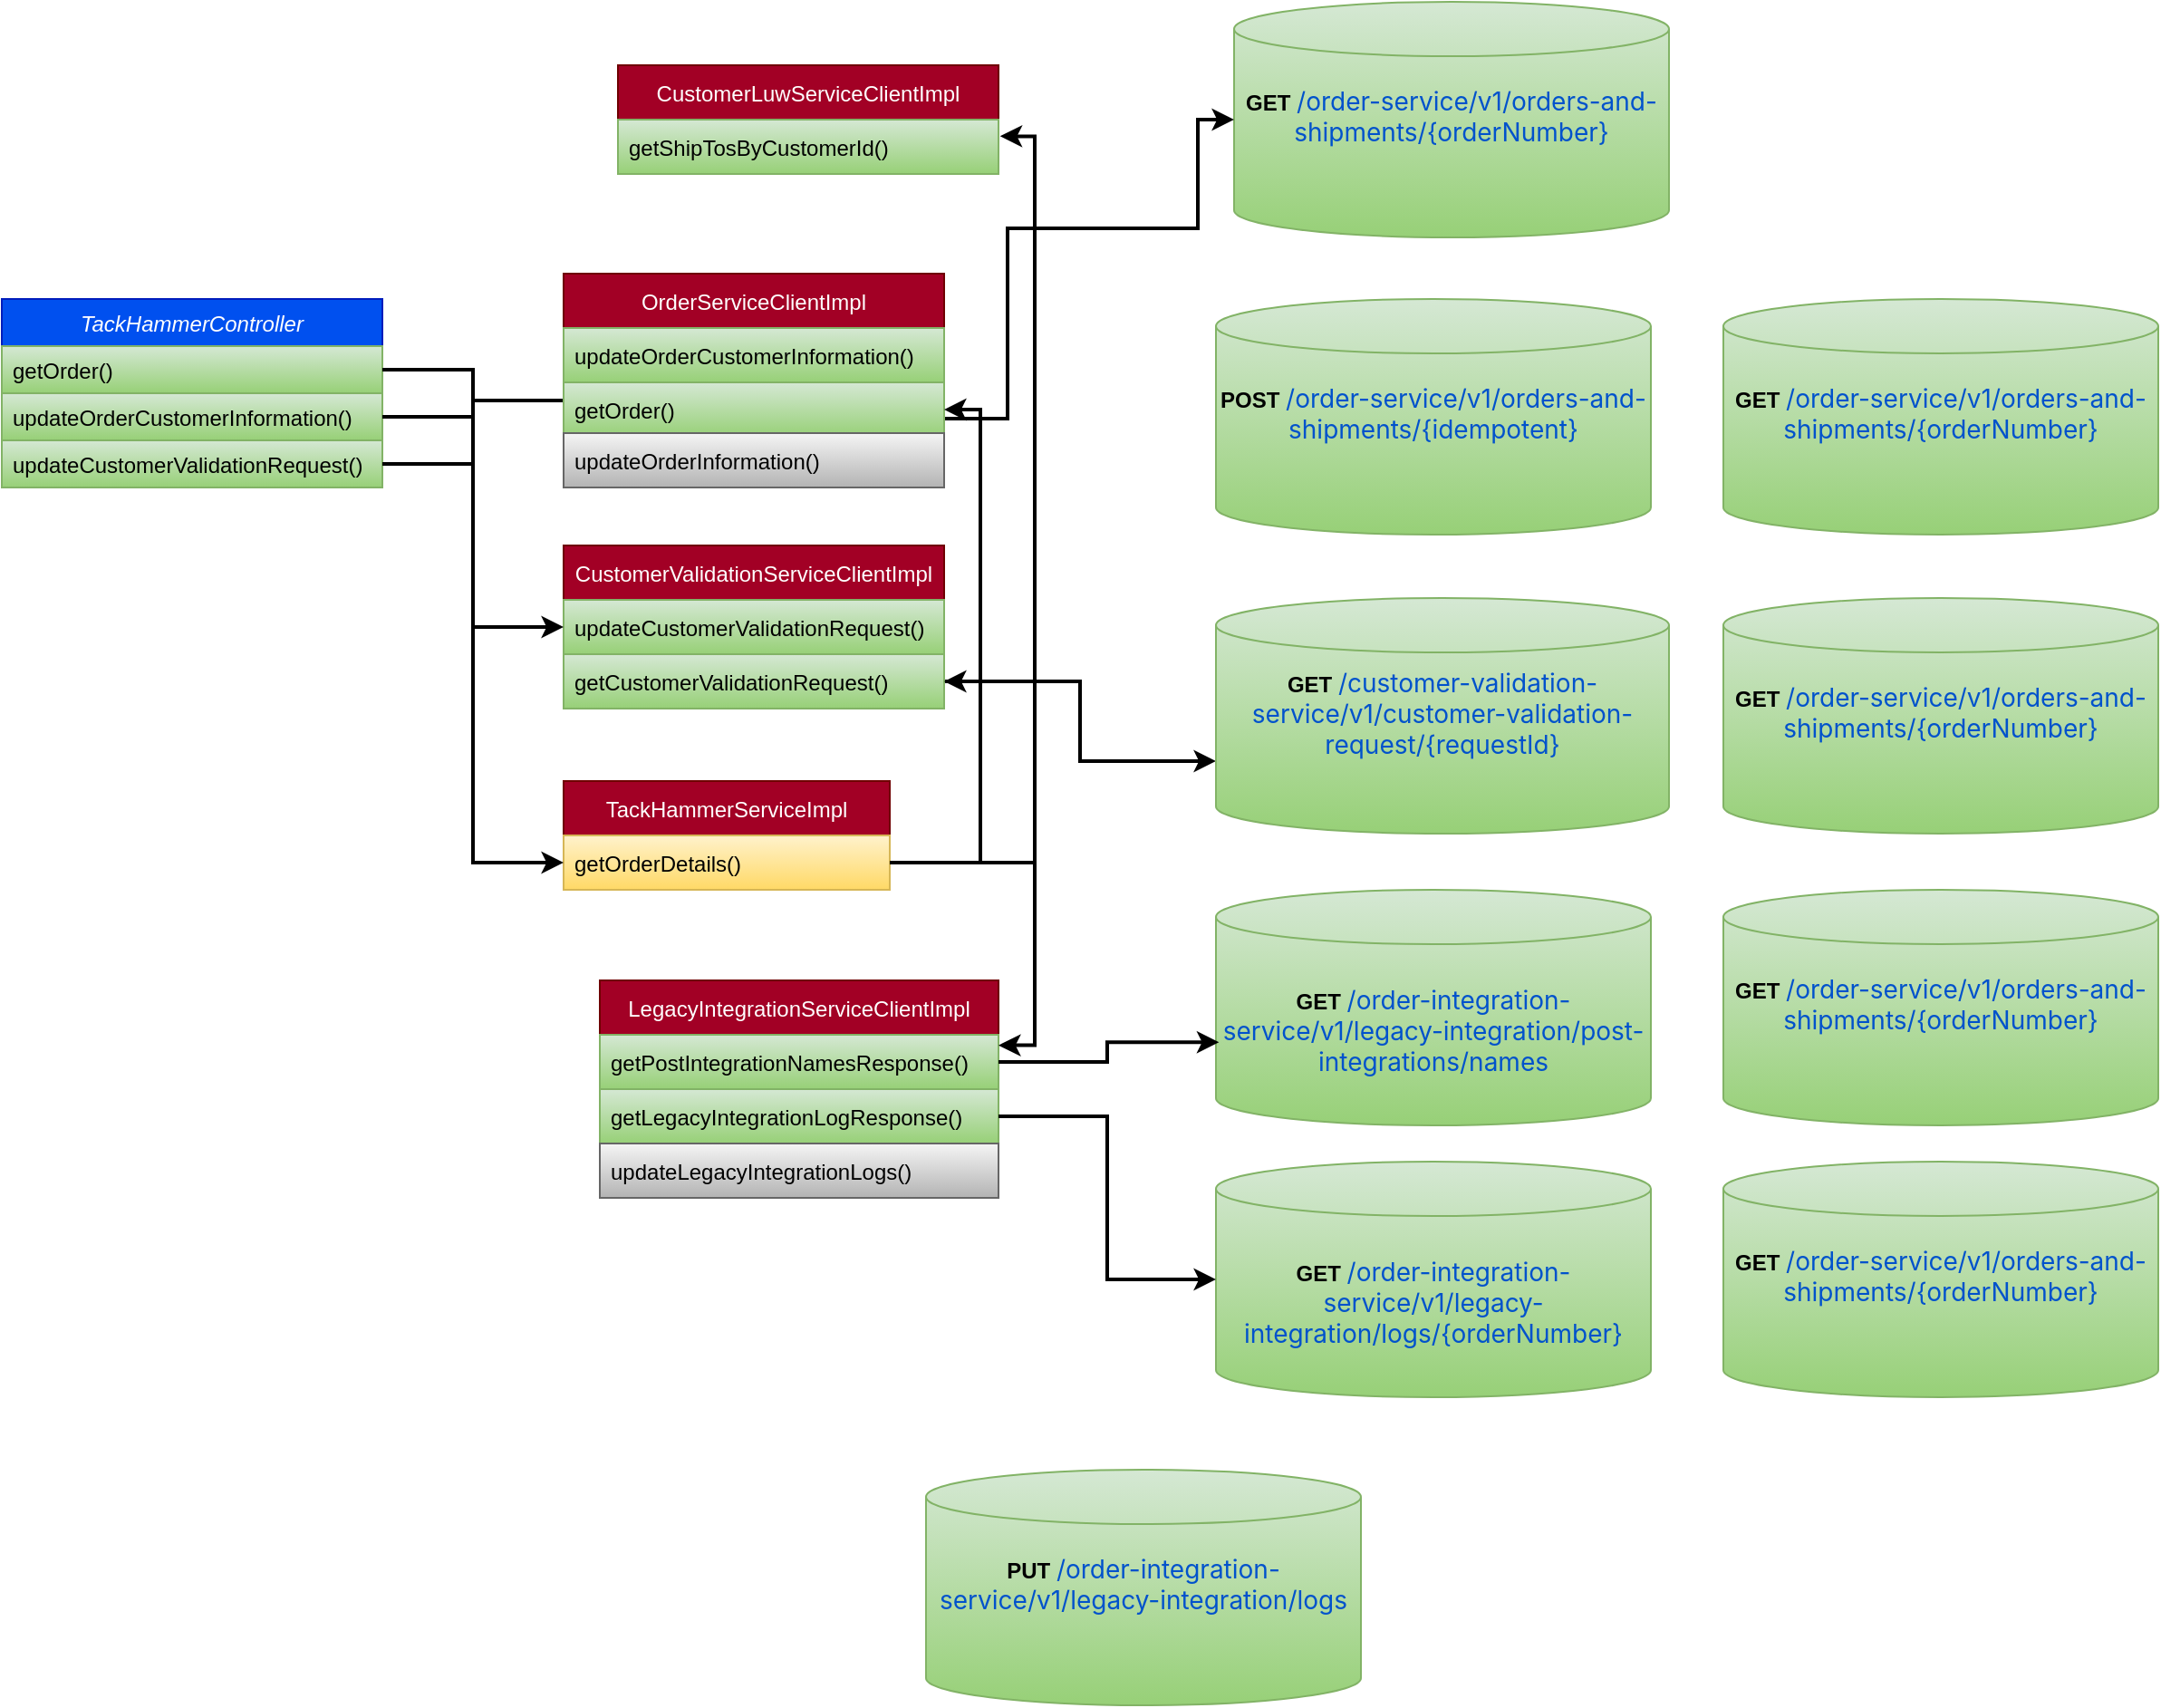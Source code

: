 <mxfile version="19.0.2" type="github">
  <diagram id="C5RBs43oDa-KdzZeNtuy" name="Page-1">
    <mxGraphModel dx="1185" dy="635" grid="1" gridSize="10" guides="1" tooltips="1" connect="1" arrows="1" fold="1" page="1" pageScale="1" pageWidth="1654" pageHeight="1169" math="0" shadow="0">
      <root>
        <mxCell id="WIyWlLk6GJQsqaUBKTNV-0" />
        <mxCell id="WIyWlLk6GJQsqaUBKTNV-1" parent="WIyWlLk6GJQsqaUBKTNV-0" />
        <mxCell id="zkfFHV4jXpPFQw0GAbJ--0" value="TackHammerController" style="swimlane;fontStyle=2;align=center;verticalAlign=top;childLayout=stackLayout;horizontal=1;startSize=26;horizontalStack=0;resizeParent=1;resizeLast=0;collapsible=1;marginBottom=0;rounded=0;shadow=0;strokeWidth=1;fillColor=#0050ef;strokeColor=#001DBC;fontColor=#ffffff;" parent="WIyWlLk6GJQsqaUBKTNV-1" vertex="1">
          <mxGeometry x="40" y="184" width="210" height="104" as="geometry">
            <mxRectangle x="230" y="140" width="160" height="26" as="alternateBounds" />
          </mxGeometry>
        </mxCell>
        <mxCell id="zkfFHV4jXpPFQw0GAbJ--1" value="getOrder()" style="text;align=left;verticalAlign=top;spacingLeft=4;spacingRight=4;overflow=hidden;rotatable=0;points=[[0,0.5],[1,0.5]];portConstraint=eastwest;fillColor=#d5e8d4;strokeColor=#82b366;gradientColor=#97d077;" parent="zkfFHV4jXpPFQw0GAbJ--0" vertex="1">
          <mxGeometry y="26" width="210" height="26" as="geometry" />
        </mxCell>
        <mxCell id="zkfFHV4jXpPFQw0GAbJ--2" value="updateOrderCustomerInformation()" style="text;align=left;verticalAlign=top;spacingLeft=4;spacingRight=4;overflow=hidden;rotatable=0;points=[[0,0.5],[1,0.5]];portConstraint=eastwest;rounded=0;shadow=0;html=0;fillColor=#d5e8d4;strokeColor=#82b366;gradientColor=#97d077;" parent="zkfFHV4jXpPFQw0GAbJ--0" vertex="1">
          <mxGeometry y="52" width="210" height="26" as="geometry" />
        </mxCell>
        <mxCell id="zkfFHV4jXpPFQw0GAbJ--3" value="updateCustomerValidationRequest()" style="text;align=left;verticalAlign=top;spacingLeft=4;spacingRight=4;overflow=hidden;rotatable=0;points=[[0,0.5],[1,0.5]];portConstraint=eastwest;rounded=0;shadow=0;html=0;fillColor=#d5e8d4;strokeColor=#82b366;gradientColor=#97d077;" parent="zkfFHV4jXpPFQw0GAbJ--0" vertex="1">
          <mxGeometry y="78" width="210" height="26" as="geometry" />
        </mxCell>
        <mxCell id="Pmj5LaugIKf1HsN2zF1F-2" value="TackHammerServiceImpl" style="swimlane;fontStyle=0;childLayout=stackLayout;horizontal=1;startSize=30;horizontalStack=0;resizeParent=1;resizeParentMax=0;resizeLast=0;collapsible=1;marginBottom=0;rounded=0;shadow=0;fontFamily=Helvetica;fontSize=12;fillColor=#a20025;html=0;strokeColor=#6F0000;fontColor=#ffffff;" vertex="1" parent="WIyWlLk6GJQsqaUBKTNV-1">
          <mxGeometry x="350" y="450" width="180" height="60" as="geometry">
            <mxRectangle x="350" y="80" width="140" height="30" as="alternateBounds" />
          </mxGeometry>
        </mxCell>
        <mxCell id="Pmj5LaugIKf1HsN2zF1F-3" value="getOrderDetails()" style="text;strokeColor=#d6b656;fillColor=#fff2cc;align=left;verticalAlign=middle;spacingLeft=4;spacingRight=4;overflow=hidden;points=[[0,0.5],[1,0.5]];portConstraint=eastwest;rotatable=0;rounded=0;shadow=0;fontFamily=Helvetica;fontSize=12;html=0;gradientColor=#ffd966;" vertex="1" parent="Pmj5LaugIKf1HsN2zF1F-2">
          <mxGeometry y="30" width="180" height="30" as="geometry" />
        </mxCell>
        <mxCell id="Pmj5LaugIKf1HsN2zF1F-13" value="OrderServiceClientImpl" style="swimlane;fontStyle=0;childLayout=stackLayout;horizontal=1;startSize=30;horizontalStack=0;resizeParent=1;resizeParentMax=0;resizeLast=0;collapsible=1;marginBottom=0;rounded=0;shadow=0;fontFamily=Helvetica;fontSize=12;fillColor=#a20025;html=0;strokeColor=#6F0000;fontColor=#ffffff;" vertex="1" parent="WIyWlLk6GJQsqaUBKTNV-1">
          <mxGeometry x="350" y="170" width="210" height="60" as="geometry" />
        </mxCell>
        <mxCell id="Pmj5LaugIKf1HsN2zF1F-14" value="updateOrderCustomerInformation()" style="text;strokeColor=#82b366;fillColor=#d5e8d4;align=left;verticalAlign=middle;spacingLeft=4;spacingRight=4;overflow=hidden;points=[[0,0.5],[1,0.5]];portConstraint=eastwest;rotatable=0;rounded=0;shadow=0;fontFamily=Helvetica;fontSize=12;html=0;gradientColor=#97d077;" vertex="1" parent="Pmj5LaugIKf1HsN2zF1F-13">
          <mxGeometry y="30" width="210" height="30" as="geometry" />
        </mxCell>
        <mxCell id="Pmj5LaugIKf1HsN2zF1F-21" value="CustomerValidationServiceClientImpl" style="swimlane;fontStyle=0;childLayout=stackLayout;horizontal=1;startSize=30;horizontalStack=0;resizeParent=1;resizeParentMax=0;resizeLast=0;collapsible=1;marginBottom=0;rounded=0;shadow=0;fontFamily=Helvetica;fontSize=12;fillColor=#a20025;html=0;strokeColor=#6F0000;fontColor=#ffffff;" vertex="1" parent="WIyWlLk6GJQsqaUBKTNV-1">
          <mxGeometry x="350" y="320" width="210" height="60" as="geometry" />
        </mxCell>
        <mxCell id="Pmj5LaugIKf1HsN2zF1F-22" value="updateCustomerValidationRequest()" style="text;strokeColor=#82b366;fillColor=#d5e8d4;align=left;verticalAlign=middle;spacingLeft=4;spacingRight=4;overflow=hidden;points=[[0,0.5],[1,0.5]];portConstraint=eastwest;rotatable=0;rounded=0;shadow=0;fontFamily=Helvetica;fontSize=12;html=0;gradientColor=#97d077;" vertex="1" parent="Pmj5LaugIKf1HsN2zF1F-21">
          <mxGeometry y="30" width="210" height="30" as="geometry" />
        </mxCell>
        <mxCell id="Pmj5LaugIKf1HsN2zF1F-32" value="" style="edgeStyle=orthogonalEdgeStyle;rounded=0;orthogonalLoop=1;jettySize=auto;html=1;fontFamily=Helvetica;fontSize=12;fontColor=default;entryX=0;entryY=0.75;entryDx=0;entryDy=0;strokeWidth=2;" edge="1" parent="WIyWlLk6GJQsqaUBKTNV-1" source="zkfFHV4jXpPFQw0GAbJ--1" target="Pmj5LaugIKf1HsN2zF1F-2">
          <mxGeometry relative="1" as="geometry" />
        </mxCell>
        <mxCell id="Pmj5LaugIKf1HsN2zF1F-33" value="" style="edgeStyle=orthogonalEdgeStyle;orthogonalLoop=1;jettySize=auto;html=1;fontFamily=Helvetica;fontSize=12;fontColor=default;strokeWidth=2;rounded=0;" edge="1" parent="WIyWlLk6GJQsqaUBKTNV-1" source="zkfFHV4jXpPFQw0GAbJ--2" target="Pmj5LaugIKf1HsN2zF1F-14">
          <mxGeometry relative="1" as="geometry">
            <Array as="points">
              <mxPoint x="300" y="249" />
              <mxPoint x="300" y="240" />
            </Array>
          </mxGeometry>
        </mxCell>
        <mxCell id="Pmj5LaugIKf1HsN2zF1F-41" style="edgeStyle=orthogonalEdgeStyle;rounded=0;orthogonalLoop=1;jettySize=auto;html=1;entryX=0;entryY=0.5;entryDx=0;entryDy=0;fontFamily=Helvetica;fontSize=12;fontColor=default;exitX=1;exitY=0.5;exitDx=0;exitDy=0;strokeWidth=2;" edge="1" parent="WIyWlLk6GJQsqaUBKTNV-1" source="zkfFHV4jXpPFQw0GAbJ--3" target="Pmj5LaugIKf1HsN2zF1F-22">
          <mxGeometry relative="1" as="geometry">
            <mxPoint x="330" y="290" as="sourcePoint" />
          </mxGeometry>
        </mxCell>
        <mxCell id="Pmj5LaugIKf1HsN2zF1F-42" value="&lt;b&gt;GET&amp;nbsp;&lt;/b&gt;&lt;a style=&quot;color: rgb(0, 82, 204); text-decoration: var(--aui-link-hover-decoration); font-family: -apple-system, BlinkMacSystemFont, &amp;quot;Segoe UI&amp;quot;, Roboto, Oxygen, Ubuntu, &amp;quot;Fira Sans&amp;quot;, &amp;quot;Droid Sans&amp;quot;, &amp;quot;Helvetica Neue&amp;quot;, sans-serif; font-size: 14px; text-align: left;&quot; rel=&quot;nofollow&quot; class=&quot;external-link&quot; title=&quot;&quot; href=&quot;https://uops-app.api.ulinedm.com/uops-app/swagger/index.html?url=https://dc2-svzdev04.ulinedm.com:11175/order-service/v1/v3/api-docs#/order-shipment-controller/getOrderAndShipments&quot;&gt;/order-service/v1/orders-and-shipments/{orderNumber}&lt;/a&gt;&lt;br&gt;&lt;b&gt;&amp;nbsp;&lt;br&gt;&amp;nbsp;&lt;/b&gt;" style="shape=cylinder3;whiteSpace=wrap;html=1;boundedLbl=1;backgroundOutline=1;size=15;rounded=0;shadow=0;fontFamily=Helvetica;fontSize=12;fillColor=#d5e8d4;gradientColor=#97d077;strokeColor=#82b366;" vertex="1" parent="WIyWlLk6GJQsqaUBKTNV-1">
          <mxGeometry x="720" y="20" width="240" height="130" as="geometry" />
        </mxCell>
        <mxCell id="Pmj5LaugIKf1HsN2zF1F-65" style="edgeStyle=orthogonalEdgeStyle;rounded=0;orthogonalLoop=1;jettySize=auto;html=1;entryX=0;entryY=0;entryDx=0;entryDy=90;entryPerimeter=0;fontFamily=Helvetica;fontSize=12;fontColor=default;strokeColor=#000000;strokeWidth=2;" edge="1" parent="WIyWlLk6GJQsqaUBKTNV-1" source="Pmj5LaugIKf1HsN2zF1F-43" target="Pmj5LaugIKf1HsN2zF1F-55">
          <mxGeometry relative="1" as="geometry" />
        </mxCell>
        <mxCell id="Pmj5LaugIKf1HsN2zF1F-43" value="getCustomerValidationRequest()" style="text;strokeColor=#82b366;fillColor=#d5e8d4;align=left;verticalAlign=middle;spacingLeft=4;spacingRight=4;overflow=hidden;points=[[0,0.5],[1,0.5]];portConstraint=eastwest;rotatable=0;rounded=0;shadow=0;fontFamily=Helvetica;fontSize=12;html=0;gradientColor=#97d077;" vertex="1" parent="WIyWlLk6GJQsqaUBKTNV-1">
          <mxGeometry x="350" y="380" width="210" height="30" as="geometry" />
        </mxCell>
        <mxCell id="Pmj5LaugIKf1HsN2zF1F-44" style="edgeStyle=orthogonalEdgeStyle;rounded=0;orthogonalLoop=1;jettySize=auto;html=1;entryX=1;entryY=0.5;entryDx=0;entryDy=0;fontFamily=Helvetica;fontSize=12;fontColor=default;strokeWidth=2;" edge="1" parent="WIyWlLk6GJQsqaUBKTNV-1" source="Pmj5LaugIKf1HsN2zF1F-3" target="Pmj5LaugIKf1HsN2zF1F-43">
          <mxGeometry relative="1" as="geometry" />
        </mxCell>
        <mxCell id="Pmj5LaugIKf1HsN2zF1F-51" style="edgeStyle=orthogonalEdgeStyle;rounded=0;orthogonalLoop=1;jettySize=auto;html=1;entryX=0;entryY=0.5;entryDx=0;entryDy=0;entryPerimeter=0;fontFamily=Helvetica;fontSize=12;fontColor=default;strokeWidth=2;" edge="1" parent="WIyWlLk6GJQsqaUBKTNV-1" source="Pmj5LaugIKf1HsN2zF1F-45" target="Pmj5LaugIKf1HsN2zF1F-42">
          <mxGeometry relative="1" as="geometry">
            <mxPoint x="570" y="270" as="sourcePoint" />
            <Array as="points">
              <mxPoint x="595" y="250" />
              <mxPoint x="595" y="145" />
              <mxPoint x="700" y="145" />
              <mxPoint x="700" y="85" />
            </Array>
          </mxGeometry>
        </mxCell>
        <mxCell id="Pmj5LaugIKf1HsN2zF1F-45" value="getOrder()" style="text;strokeColor=#82b366;fillColor=#d5e8d4;align=left;verticalAlign=middle;spacingLeft=4;spacingRight=4;overflow=hidden;points=[[0,0.5],[1,0.5]];portConstraint=eastwest;rotatable=0;rounded=0;shadow=0;fontFamily=Helvetica;fontSize=12;html=0;gradientColor=#97d077;gradientDirection=south;" vertex="1" parent="WIyWlLk6GJQsqaUBKTNV-1">
          <mxGeometry x="350" y="230" width="210" height="30" as="geometry" />
        </mxCell>
        <mxCell id="Pmj5LaugIKf1HsN2zF1F-46" style="edgeStyle=orthogonalEdgeStyle;rounded=0;orthogonalLoop=1;jettySize=auto;html=1;entryX=1;entryY=0.5;entryDx=0;entryDy=0;fontFamily=Helvetica;fontSize=12;fontColor=default;strokeWidth=2;" edge="1" parent="WIyWlLk6GJQsqaUBKTNV-1" source="Pmj5LaugIKf1HsN2zF1F-3" target="Pmj5LaugIKf1HsN2zF1F-45">
          <mxGeometry relative="1" as="geometry" />
        </mxCell>
        <mxCell id="Pmj5LaugIKf1HsN2zF1F-47" value="CustomerLuwServiceClientImpl" style="swimlane;fontStyle=0;childLayout=stackLayout;horizontal=1;startSize=30;horizontalStack=0;resizeParent=1;resizeParentMax=0;resizeLast=0;collapsible=1;marginBottom=0;rounded=0;shadow=0;fontFamily=Helvetica;fontSize=12;fillColor=#a20025;gradientDirection=south;html=0;strokeColor=#6F0000;fontColor=#ffffff;" vertex="1" parent="WIyWlLk6GJQsqaUBKTNV-1">
          <mxGeometry x="380" y="55" width="210" height="60" as="geometry" />
        </mxCell>
        <mxCell id="Pmj5LaugIKf1HsN2zF1F-48" value="getShipTosByCustomerId()" style="text;strokeColor=#82b366;fillColor=#d5e8d4;align=left;verticalAlign=middle;spacingLeft=4;spacingRight=4;overflow=hidden;points=[[0,0.5],[1,0.5]];portConstraint=eastwest;rotatable=0;rounded=0;shadow=0;fontFamily=Helvetica;fontSize=12;html=0;gradientColor=#97d077;" vertex="1" parent="Pmj5LaugIKf1HsN2zF1F-47">
          <mxGeometry y="30" width="210" height="30" as="geometry" />
        </mxCell>
        <mxCell id="Pmj5LaugIKf1HsN2zF1F-52" value="&lt;b&gt;POST&amp;nbsp;&lt;/b&gt;&lt;a style=&quot;color: rgb(0, 82, 204); text-decoration: var(--aui-link-hover-decoration); font-family: -apple-system, BlinkMacSystemFont, &amp;quot;Segoe UI&amp;quot;, Roboto, Oxygen, Ubuntu, &amp;quot;Fira Sans&amp;quot;, &amp;quot;Droid Sans&amp;quot;, &amp;quot;Helvetica Neue&amp;quot;, sans-serif; font-size: 14px; text-align: left;&quot; rel=&quot;nofollow&quot; class=&quot;external-link&quot; href=&quot;https://uops-app.api.ulinedm.com/uops-app/swagger/index.html?url=https://dc2-svzdev03.ulinedm.com:11175/order-service/v1/v3/api-docs#/order-controller/submitOrder&quot;&gt;/order-service/v1/orders-and-shipments/{idempotent}&lt;/a&gt;&lt;br&gt;&lt;b&gt;&amp;nbsp;&lt;br&gt;&amp;nbsp;&lt;/b&gt;" style="shape=cylinder3;whiteSpace=wrap;html=1;boundedLbl=1;backgroundOutline=1;size=15;rounded=0;shadow=0;fontFamily=Helvetica;fontSize=12;fillColor=#d5e8d4;gradientColor=#97d077;strokeColor=#82b366;" vertex="1" parent="WIyWlLk6GJQsqaUBKTNV-1">
          <mxGeometry x="710" y="184" width="240" height="130" as="geometry" />
        </mxCell>
        <mxCell id="Pmj5LaugIKf1HsN2zF1F-53" style="edgeStyle=orthogonalEdgeStyle;rounded=0;orthogonalLoop=1;jettySize=auto;html=1;entryX=1.004;entryY=0.306;entryDx=0;entryDy=0;entryPerimeter=0;fontFamily=Helvetica;fontSize=12;fontColor=default;fillColor=#e6d0de;gradientColor=#d5739d;strokeColor=#000000;strokeWidth=2;" edge="1" parent="WIyWlLk6GJQsqaUBKTNV-1" source="Pmj5LaugIKf1HsN2zF1F-3" target="Pmj5LaugIKf1HsN2zF1F-48">
          <mxGeometry relative="1" as="geometry" />
        </mxCell>
        <mxCell id="Pmj5LaugIKf1HsN2zF1F-55" value="&lt;b&gt;GET&amp;nbsp;&lt;/b&gt;&lt;a style=&quot;color: rgb(0, 82, 204); text-decoration: var(--aui-link-decoration); font-family: -apple-system, BlinkMacSystemFont, &amp;quot;Segoe UI&amp;quot;, Roboto, Oxygen, Ubuntu, &amp;quot;Fira Sans&amp;quot;, &amp;quot;Droid Sans&amp;quot;, &amp;quot;Helvetica Neue&amp;quot;, sans-serif; font-size: 14px; text-align: left;&quot; rel=&quot;nofollow&quot; class=&quot;external-link&quot; href=&quot;https://uops-app.api.ulinedm.com/uops-app/swagger/index.html?url=https://dc2-svzdev05.ulinedm.com:11277/customer-validation-service/v1/v3/api-docs#/Customer%20Validation%20Controller/getCustomerValidationRecord&quot;&gt;/customer-validation-service/v1/customer-validation-request/{requestId}&lt;/a&gt;&lt;br&gt;&lt;b&gt;&amp;nbsp;&lt;br&gt;&amp;nbsp;&lt;/b&gt;" style="shape=cylinder3;whiteSpace=wrap;html=1;boundedLbl=1;backgroundOutline=1;size=15;rounded=0;shadow=0;fontFamily=Helvetica;fontSize=12;fillColor=#d5e8d4;gradientColor=#97d077;strokeColor=#82b366;" vertex="1" parent="WIyWlLk6GJQsqaUBKTNV-1">
          <mxGeometry x="710" y="349" width="250" height="130" as="geometry" />
        </mxCell>
        <mxCell id="Pmj5LaugIKf1HsN2zF1F-56" value="&lt;div style=&quot;text-align: center;&quot;&gt;&lt;b&gt;GET&amp;nbsp;&lt;/b&gt;&lt;a style=&quot;color: rgb(0, 82, 204); text-decoration: var(--aui-link-decoration); font-family: -apple-system, BlinkMacSystemFont, &amp;quot;Segoe UI&amp;quot;, Roboto, Oxygen, Ubuntu, &amp;quot;Fira Sans&amp;quot;, &amp;quot;Droid Sans&amp;quot;, &amp;quot;Helvetica Neue&amp;quot;, sans-serif; font-size: 14px; text-align: left;&quot; rel=&quot;nofollow&quot; class=&quot;external-link&quot; href=&quot;https://uops-app.api.ulinedm.com/uops-app/swagger/index.html?url=https://DC2-SVZDEV09.ulinedm.com:11289/order-integration-service/v1/v3/api-docs#/dse-to-legacy-integration-controller/getPostIntegrationNames&quot; title=&quot;&quot;&gt;/order-integration-service/v1/legacy-integration/post-integrations/names&lt;/a&gt;&lt;/div&gt;" style="shape=cylinder3;whiteSpace=wrap;html=1;boundedLbl=1;backgroundOutline=1;size=15;rounded=0;shadow=0;fontFamily=Helvetica;fontSize=12;fillColor=#d5e8d4;gradientColor=#97d077;strokeColor=#82b366;" vertex="1" parent="WIyWlLk6GJQsqaUBKTNV-1">
          <mxGeometry x="710" y="510" width="240" height="130" as="geometry" />
        </mxCell>
        <mxCell id="Pmj5LaugIKf1HsN2zF1F-57" value="&lt;div style=&quot;text-align: center;&quot;&gt;&lt;b&gt;GET&amp;nbsp;&lt;/b&gt;&lt;a style=&quot;background-color: initial; color: rgb(0, 82, 204); text-decoration: var(--aui-link-hover-decoration); font-family: -apple-system, BlinkMacSystemFont, &amp;quot;Segoe UI&amp;quot;, Roboto, Oxygen, Ubuntu, &amp;quot;Fira Sans&amp;quot;, &amp;quot;Droid Sans&amp;quot;, &amp;quot;Helvetica Neue&amp;quot;, sans-serif; font-size: 14px; text-align: left;&quot; rel=&quot;nofollow&quot; class=&quot;external-link&quot; href=&quot;https://uops-app.api.ulinedm.com/uops-app/swagger/index.html?url=https://DC2-SVZDEV10.ulinedm.com:11289/order-integration-service/v1/v3/api-docs#/dse-to-legacy-integration-controller/getLegacyIntegrationLogByOrderNumber&quot;&gt;/order-integration-service/v1/legacy-integration/logs/{orderNumber}&lt;/a&gt;&lt;/div&gt;" style="shape=cylinder3;whiteSpace=wrap;html=1;boundedLbl=1;backgroundOutline=1;size=15;rounded=0;shadow=0;fontFamily=Helvetica;fontSize=12;fillColor=#d5e8d4;gradientColor=#97d077;strokeColor=#82b366;" vertex="1" parent="WIyWlLk6GJQsqaUBKTNV-1">
          <mxGeometry x="710" y="660" width="240" height="130" as="geometry" />
        </mxCell>
        <mxCell id="Pmj5LaugIKf1HsN2zF1F-58" value="LegacyIntegrationServiceClientImpl" style="swimlane;fontStyle=0;childLayout=stackLayout;horizontal=1;startSize=30;horizontalStack=0;resizeParent=1;resizeParentMax=0;resizeLast=0;collapsible=1;marginBottom=0;rounded=0;shadow=0;labelBackgroundColor=none;fontFamily=Helvetica;fontSize=12;fillColor=#a20025;gradientDirection=south;html=0;strokeColor=#6F0000;fontColor=#ffffff;" vertex="1" parent="WIyWlLk6GJQsqaUBKTNV-1">
          <mxGeometry x="370" y="560" width="220" height="90" as="geometry" />
        </mxCell>
        <mxCell id="Pmj5LaugIKf1HsN2zF1F-59" value="getPostIntegrationNamesResponse()" style="text;strokeColor=#82b366;fillColor=#d5e8d4;align=left;verticalAlign=middle;spacingLeft=4;spacingRight=4;overflow=hidden;points=[[0,0.5],[1,0.5]];portConstraint=eastwest;rotatable=0;rounded=0;shadow=0;labelBackgroundColor=none;fontFamily=Helvetica;fontSize=12;html=0;gradientColor=#97d077;" vertex="1" parent="Pmj5LaugIKf1HsN2zF1F-58">
          <mxGeometry y="30" width="220" height="30" as="geometry" />
        </mxCell>
        <mxCell id="Pmj5LaugIKf1HsN2zF1F-60" value="getLegacyIntegrationLogResponse()" style="text;strokeColor=#82b366;fillColor=#d5e8d4;align=left;verticalAlign=middle;spacingLeft=4;spacingRight=4;overflow=hidden;points=[[0,0.5],[1,0.5]];portConstraint=eastwest;rotatable=0;rounded=0;shadow=0;labelBackgroundColor=none;fontFamily=Helvetica;fontSize=12;html=0;gradientColor=#97d077;" vertex="1" parent="Pmj5LaugIKf1HsN2zF1F-58">
          <mxGeometry y="60" width="220" height="30" as="geometry" />
        </mxCell>
        <mxCell id="Pmj5LaugIKf1HsN2zF1F-62" style="edgeStyle=orthogonalEdgeStyle;rounded=0;orthogonalLoop=1;jettySize=auto;html=1;entryX=1;entryY=0.194;entryDx=0;entryDy=0;entryPerimeter=0;fontFamily=Helvetica;fontSize=12;fontColor=default;fillColor=#f8cecc;gradientColor=#ea6b66;strokeColor=#000000;strokeWidth=2;" edge="1" parent="WIyWlLk6GJQsqaUBKTNV-1" source="Pmj5LaugIKf1HsN2zF1F-3" target="Pmj5LaugIKf1HsN2zF1F-59">
          <mxGeometry relative="1" as="geometry" />
        </mxCell>
        <mxCell id="Pmj5LaugIKf1HsN2zF1F-63" style="edgeStyle=orthogonalEdgeStyle;rounded=0;orthogonalLoop=1;jettySize=auto;html=1;entryX=0.007;entryY=0.647;entryDx=0;entryDy=0;entryPerimeter=0;fontFamily=Helvetica;fontSize=12;fontColor=default;strokeWidth=2;" edge="1" parent="WIyWlLk6GJQsqaUBKTNV-1" source="Pmj5LaugIKf1HsN2zF1F-59" target="Pmj5LaugIKf1HsN2zF1F-56">
          <mxGeometry relative="1" as="geometry" />
        </mxCell>
        <mxCell id="Pmj5LaugIKf1HsN2zF1F-64" style="edgeStyle=orthogonalEdgeStyle;rounded=0;orthogonalLoop=1;jettySize=auto;html=1;entryX=0;entryY=0.5;entryDx=0;entryDy=0;entryPerimeter=0;fontFamily=Helvetica;fontSize=12;fontColor=default;strokeWidth=2;" edge="1" parent="WIyWlLk6GJQsqaUBKTNV-1" source="Pmj5LaugIKf1HsN2zF1F-60" target="Pmj5LaugIKf1HsN2zF1F-57">
          <mxGeometry relative="1" as="geometry" />
        </mxCell>
        <mxCell id="Pmj5LaugIKf1HsN2zF1F-66" value="&lt;b&gt;PUT&amp;nbsp;&lt;/b&gt;&lt;a style=&quot;color: rgb(0, 82, 204); text-decoration: var(--aui-link-decoration); font-family: -apple-system, BlinkMacSystemFont, &amp;quot;Segoe UI&amp;quot;, Roboto, Oxygen, Ubuntu, &amp;quot;Fira Sans&amp;quot;, &amp;quot;Droid Sans&amp;quot;, &amp;quot;Helvetica Neue&amp;quot;, sans-serif; font-size: 14px; text-align: left;&quot; rel=&quot;nofollow&quot; class=&quot;external-link&quot; href=&quot;https://uops-app.api.ulinedm.com/uops-app/swagger/index.html?url=https://DC2-SVZDEV09.ulinedm.com:11289/order-integration-service/v1/v3/api-docs#/dse-to-legacy-integration-controller/updateIntegrationLogRecord&quot; title=&quot;&quot;&gt;/order-integration-service/v1/legacy-integration/logs&lt;/a&gt;&lt;br&gt;&lt;b&gt;&amp;nbsp;&lt;br&gt;&amp;nbsp;&lt;/b&gt;" style="shape=cylinder3;whiteSpace=wrap;html=1;boundedLbl=1;backgroundOutline=1;size=15;rounded=0;shadow=0;fontFamily=Helvetica;fontSize=12;fillColor=#d5e8d4;gradientColor=#97d077;strokeColor=#82b366;" vertex="1" parent="WIyWlLk6GJQsqaUBKTNV-1">
          <mxGeometry x="550" y="830" width="240" height="130" as="geometry" />
        </mxCell>
        <mxCell id="Pmj5LaugIKf1HsN2zF1F-67" value="&lt;b&gt;GET&amp;nbsp;&lt;/b&gt;&lt;a href=&quot;https://uops-app.api.ulinedm.com/uops-app/swagger/index.html?url=https://dc2-svzdev04.ulinedm.com:11175/order-service/v1/v3/api-docs#/order-shipment-controller/getOrderAndShipments&quot; title=&quot;&quot; class=&quot;external-link&quot; rel=&quot;nofollow&quot; style=&quot;color: rgb(0, 82, 204); text-decoration: var(--aui-link-hover-decoration); font-family: -apple-system, BlinkMacSystemFont, &amp;quot;Segoe UI&amp;quot;, Roboto, Oxygen, Ubuntu, &amp;quot;Fira Sans&amp;quot;, &amp;quot;Droid Sans&amp;quot;, &amp;quot;Helvetica Neue&amp;quot;, sans-serif; font-size: 14px; text-align: left;&quot;&gt;/order-service/v1/orders-and-shipments/{orderNumber}&lt;/a&gt;&lt;br&gt;&lt;b&gt;&amp;nbsp;&lt;br&gt;&amp;nbsp;&lt;/b&gt;" style="shape=cylinder3;whiteSpace=wrap;html=1;boundedLbl=1;backgroundOutline=1;size=15;rounded=0;shadow=0;fontFamily=Helvetica;fontSize=12;fillColor=#d5e8d4;gradientColor=#97d077;strokeColor=#82b366;" vertex="1" parent="WIyWlLk6GJQsqaUBKTNV-1">
          <mxGeometry x="990" y="184" width="240" height="130" as="geometry" />
        </mxCell>
        <mxCell id="Pmj5LaugIKf1HsN2zF1F-68" value="&lt;b&gt;GET&amp;nbsp;&lt;/b&gt;&lt;a href=&quot;https://uops-app.api.ulinedm.com/uops-app/swagger/index.html?url=https://dc2-svzdev04.ulinedm.com:11175/order-service/v1/v3/api-docs#/order-shipment-controller/getOrderAndShipments&quot; title=&quot;&quot; class=&quot;external-link&quot; rel=&quot;nofollow&quot; style=&quot;color: rgb(0, 82, 204); text-decoration: var(--aui-link-hover-decoration); font-family: -apple-system, BlinkMacSystemFont, &amp;quot;Segoe UI&amp;quot;, Roboto, Oxygen, Ubuntu, &amp;quot;Fira Sans&amp;quot;, &amp;quot;Droid Sans&amp;quot;, &amp;quot;Helvetica Neue&amp;quot;, sans-serif; font-size: 14px; text-align: left;&quot;&gt;/order-service/v1/orders-and-shipments/{orderNumber}&lt;/a&gt;&lt;br&gt;&lt;b&gt;&amp;nbsp;&lt;br&gt;&amp;nbsp;&lt;/b&gt;" style="shape=cylinder3;whiteSpace=wrap;html=1;boundedLbl=1;backgroundOutline=1;size=15;rounded=0;shadow=0;fontFamily=Helvetica;fontSize=12;fillColor=#d5e8d4;gradientColor=#97d077;strokeColor=#82b366;" vertex="1" parent="WIyWlLk6GJQsqaUBKTNV-1">
          <mxGeometry x="990" y="349" width="240" height="130" as="geometry" />
        </mxCell>
        <mxCell id="Pmj5LaugIKf1HsN2zF1F-69" value="&lt;b&gt;GET&amp;nbsp;&lt;/b&gt;&lt;a href=&quot;https://uops-app.api.ulinedm.com/uops-app/swagger/index.html?url=https://dc2-svzdev04.ulinedm.com:11175/order-service/v1/v3/api-docs#/order-shipment-controller/getOrderAndShipments&quot; title=&quot;&quot; class=&quot;external-link&quot; rel=&quot;nofollow&quot; style=&quot;color: rgb(0, 82, 204); text-decoration: var(--aui-link-hover-decoration); font-family: -apple-system, BlinkMacSystemFont, &amp;quot;Segoe UI&amp;quot;, Roboto, Oxygen, Ubuntu, &amp;quot;Fira Sans&amp;quot;, &amp;quot;Droid Sans&amp;quot;, &amp;quot;Helvetica Neue&amp;quot;, sans-serif; font-size: 14px; text-align: left;&quot;&gt;/order-service/v1/orders-and-shipments/{orderNumber}&lt;/a&gt;&lt;br&gt;&lt;b&gt;&amp;nbsp;&lt;br&gt;&amp;nbsp;&lt;/b&gt;" style="shape=cylinder3;whiteSpace=wrap;html=1;boundedLbl=1;backgroundOutline=1;size=15;rounded=0;shadow=0;fontFamily=Helvetica;fontSize=12;fillColor=#d5e8d4;gradientColor=#97d077;strokeColor=#82b366;" vertex="1" parent="WIyWlLk6GJQsqaUBKTNV-1">
          <mxGeometry x="990" y="510" width="240" height="130" as="geometry" />
        </mxCell>
        <mxCell id="Pmj5LaugIKf1HsN2zF1F-70" value="&lt;b&gt;GET&amp;nbsp;&lt;/b&gt;&lt;a href=&quot;https://uops-app.api.ulinedm.com/uops-app/swagger/index.html?url=https://dc2-svzdev04.ulinedm.com:11175/order-service/v1/v3/api-docs#/order-shipment-controller/getOrderAndShipments&quot; title=&quot;&quot; class=&quot;external-link&quot; rel=&quot;nofollow&quot; style=&quot;color: rgb(0, 82, 204); text-decoration: var(--aui-link-hover-decoration); font-family: -apple-system, BlinkMacSystemFont, &amp;quot;Segoe UI&amp;quot;, Roboto, Oxygen, Ubuntu, &amp;quot;Fira Sans&amp;quot;, &amp;quot;Droid Sans&amp;quot;, &amp;quot;Helvetica Neue&amp;quot;, sans-serif; font-size: 14px; text-align: left;&quot;&gt;/order-service/v1/orders-and-shipments/{orderNumber}&lt;/a&gt;&lt;br&gt;&lt;b&gt;&amp;nbsp;&lt;br&gt;&amp;nbsp;&lt;/b&gt;" style="shape=cylinder3;whiteSpace=wrap;html=1;boundedLbl=1;backgroundOutline=1;size=15;rounded=0;shadow=0;fontFamily=Helvetica;fontSize=12;fillColor=#d5e8d4;gradientColor=#97d077;strokeColor=#82b366;" vertex="1" parent="WIyWlLk6GJQsqaUBKTNV-1">
          <mxGeometry x="990" y="660" width="240" height="130" as="geometry" />
        </mxCell>
        <mxCell id="Pmj5LaugIKf1HsN2zF1F-71" value="updateLegacyIntegrationLogs()" style="text;strokeColor=#666666;fillColor=#f5f5f5;align=left;verticalAlign=middle;spacingLeft=4;spacingRight=4;overflow=hidden;points=[[0,0.5],[1,0.5]];portConstraint=eastwest;rotatable=0;rounded=0;shadow=0;labelBackgroundColor=none;fontFamily=Helvetica;fontSize=12;html=0;gradientColor=#b3b3b3;" vertex="1" parent="WIyWlLk6GJQsqaUBKTNV-1">
          <mxGeometry x="370" y="650" width="220" height="30" as="geometry" />
        </mxCell>
        <mxCell id="Pmj5LaugIKf1HsN2zF1F-72" value="updateOrderInformation()" style="text;strokeColor=#666666;fillColor=#f5f5f5;align=left;verticalAlign=middle;spacingLeft=4;spacingRight=4;overflow=hidden;points=[[0,0.5],[1,0.5]];portConstraint=eastwest;rotatable=0;rounded=0;shadow=0;labelBackgroundColor=none;fontFamily=Helvetica;fontSize=12;html=0;gradientColor=#b3b3b3;" vertex="1" parent="WIyWlLk6GJQsqaUBKTNV-1">
          <mxGeometry x="350" y="258" width="210" height="30" as="geometry" />
        </mxCell>
      </root>
    </mxGraphModel>
  </diagram>
</mxfile>
